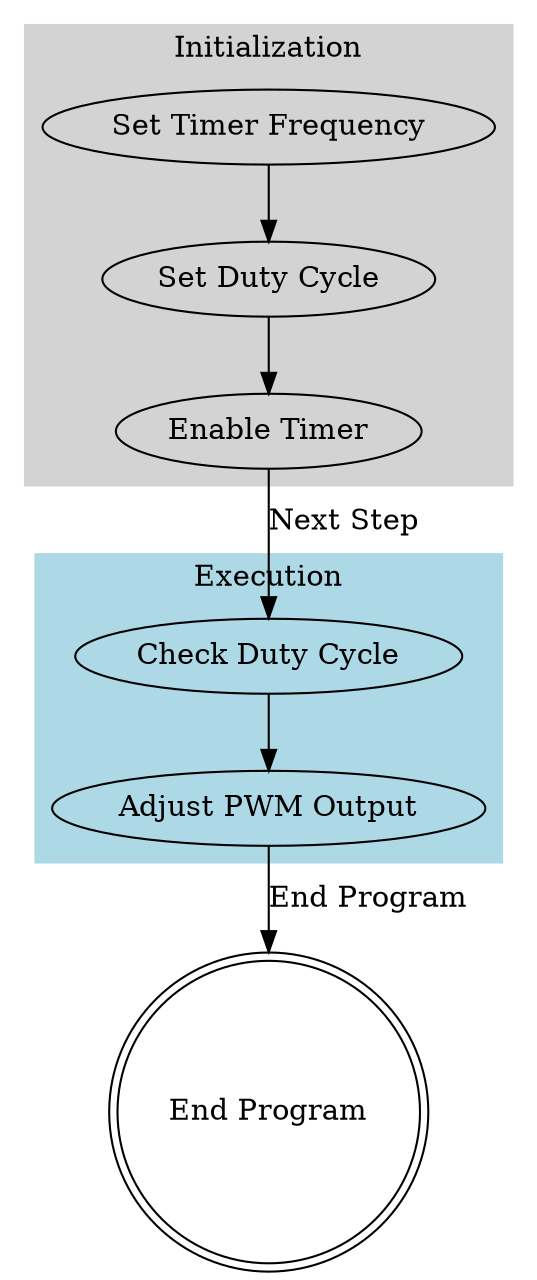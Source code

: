 digraph G {
    // 定义集群 cluster_0，模拟第一个子视图
    subgraph cluster_0 {
        label = "Initialization";  // 子视图标签
        style = filled;
        color = lightgrey;
        
        A1 [label="Set Timer Frequency"];
        A2 [label="Set Duty Cycle"];
        A3 [label="Enable Timer"];
        A1 -> A2 -> A3;
    }

    // 定义集群 cluster_1，模拟第二个子视图
    subgraph cluster_1 {
        label = "Execution";  // 子视图标签
        style = filled;
        color = lightblue;

        B1 [label="Check Duty Cycle"];
        B2 [label="Adjust PWM Output"];
        B1 -> B2;
    }

    // 连接两个子视图中的节点
    A3 -> B1 [label="Next Step"];
    B2 -> End [label="End Program"];

    // 主流程结束
    End [shape=doublecircle, label="End Program"];
}
